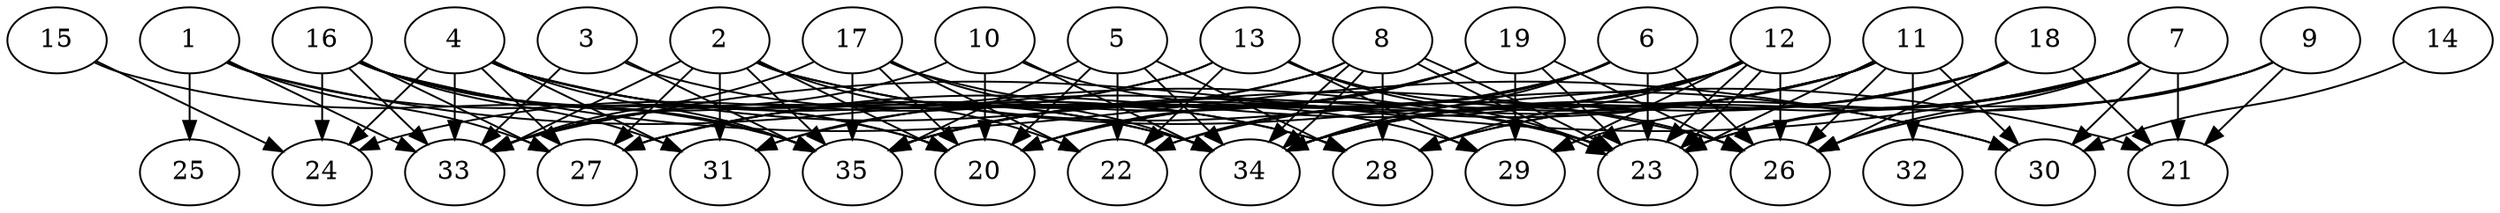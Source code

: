 // DAG automatically generated by daggen at Thu Oct  3 14:05:37 2019
// ./daggen --dot -n 35 --ccr 0.3 --fat 0.9 --regular 0.7 --density 0.6 --mindata 5242880 --maxdata 52428800 
digraph G {
  1 [size="85988693", alpha="0.04", expect_size="25796608"] 
  1 -> 20 [size ="25796608"]
  1 -> 23 [size ="25796608"]
  1 -> 25 [size ="25796608"]
  1 -> 27 [size ="25796608"]
  1 -> 33 [size ="25796608"]
  2 [size="80066560", alpha="0.10", expect_size="24019968"] 
  2 -> 20 [size ="24019968"]
  2 -> 21 [size ="24019968"]
  2 -> 22 [size ="24019968"]
  2 -> 27 [size ="24019968"]
  2 -> 30 [size ="24019968"]
  2 -> 31 [size ="24019968"]
  2 -> 33 [size ="24019968"]
  2 -> 35 [size ="24019968"]
  3 [size="20992000", alpha="0.04", expect_size="6297600"] 
  3 -> 28 [size ="6297600"]
  3 -> 33 [size ="6297600"]
  3 -> 35 [size ="6297600"]
  4 [size="45506560", alpha="0.02", expect_size="13651968"] 
  4 -> 24 [size ="13651968"]
  4 -> 26 [size ="13651968"]
  4 -> 27 [size ="13651968"]
  4 -> 28 [size ="13651968"]
  4 -> 31 [size ="13651968"]
  4 -> 33 [size ="13651968"]
  4 -> 34 [size ="13651968"]
  4 -> 35 [size ="13651968"]
  5 [size="88535040", alpha="0.19", expect_size="26560512"] 
  5 -> 20 [size ="26560512"]
  5 -> 22 [size ="26560512"]
  5 -> 28 [size ="26560512"]
  5 -> 34 [size ="26560512"]
  5 -> 35 [size ="26560512"]
  6 [size="170181973", alpha="0.05", expect_size="51054592"] 
  6 -> 20 [size ="51054592"]
  6 -> 22 [size ="51054592"]
  6 -> 23 [size ="51054592"]
  6 -> 26 [size ="51054592"]
  6 -> 34 [size ="51054592"]
  6 -> 35 [size ="51054592"]
  7 [size="23889920", alpha="0.12", expect_size="7166976"] 
  7 -> 21 [size ="7166976"]
  7 -> 23 [size ="7166976"]
  7 -> 26 [size ="7166976"]
  7 -> 28 [size ="7166976"]
  7 -> 30 [size ="7166976"]
  7 -> 33 [size ="7166976"]
  7 -> 34 [size ="7166976"]
  8 [size="172840960", alpha="0.20", expect_size="51852288"] 
  8 -> 23 [size ="51852288"]
  8 -> 23 [size ="51852288"]
  8 -> 27 [size ="51852288"]
  8 -> 28 [size ="51852288"]
  8 -> 31 [size ="51852288"]
  8 -> 34 [size ="51852288"]
  8 -> 34 [size ="51852288"]
  9 [size="34048000", alpha="0.03", expect_size="10214400"] 
  9 -> 21 [size ="10214400"]
  9 -> 23 [size ="10214400"]
  9 -> 26 [size ="10214400"]
  9 -> 28 [size ="10214400"]
  10 [size="107670187", alpha="0.06", expect_size="32301056"] 
  10 -> 20 [size ="32301056"]
  10 -> 23 [size ="32301056"]
  10 -> 33 [size ="32301056"]
  10 -> 34 [size ="32301056"]
  11 [size="23026347", alpha="0.01", expect_size="6907904"] 
  11 -> 20 [size ="6907904"]
  11 -> 23 [size ="6907904"]
  11 -> 26 [size ="6907904"]
  11 -> 30 [size ="6907904"]
  11 -> 31 [size ="6907904"]
  11 -> 32 [size ="6907904"]
  11 -> 34 [size ="6907904"]
  11 -> 35 [size ="6907904"]
  12 [size="51189760", alpha="0.17", expect_size="15356928"] 
  12 -> 23 [size ="15356928"]
  12 -> 23 [size ="15356928"]
  12 -> 26 [size ="15356928"]
  12 -> 27 [size ="15356928"]
  12 -> 28 [size ="15356928"]
  12 -> 29 [size ="15356928"]
  12 -> 34 [size ="15356928"]
  12 -> 35 [size ="15356928"]
  13 [size="132007253", alpha="0.01", expect_size="39602176"] 
  13 -> 22 [size ="39602176"]
  13 -> 23 [size ="39602176"]
  13 -> 24 [size ="39602176"]
  13 -> 26 [size ="39602176"]
  13 -> 29 [size ="39602176"]
  13 -> 33 [size ="39602176"]
  14 [size="163778560", alpha="0.01", expect_size="49133568"] 
  14 -> 30 [size ="49133568"]
  15 [size="18759680", alpha="0.05", expect_size="5627904"] 
  15 -> 24 [size ="5627904"]
  15 -> 35 [size ="5627904"]
  16 [size="165341867", alpha="0.04", expect_size="49602560"] 
  16 -> 20 [size ="49602560"]
  16 -> 24 [size ="49602560"]
  16 -> 27 [size ="49602560"]
  16 -> 30 [size ="49602560"]
  16 -> 31 [size ="49602560"]
  16 -> 33 [size ="49602560"]
  16 -> 34 [size ="49602560"]
  16 -> 35 [size ="49602560"]
  17 [size="45677227", alpha="0.14", expect_size="13703168"] 
  17 -> 20 [size ="13703168"]
  17 -> 22 [size ="13703168"]
  17 -> 29 [size ="13703168"]
  17 -> 33 [size ="13703168"]
  17 -> 34 [size ="13703168"]
  17 -> 35 [size ="13703168"]
  18 [size="139987627", alpha="0.15", expect_size="41996288"] 
  18 -> 21 [size ="41996288"]
  18 -> 22 [size ="41996288"]
  18 -> 26 [size ="41996288"]
  18 -> 29 [size ="41996288"]
  18 -> 34 [size ="41996288"]
  19 [size="136106667", alpha="0.18", expect_size="40832000"] 
  19 -> 20 [size ="40832000"]
  19 -> 23 [size ="40832000"]
  19 -> 26 [size ="40832000"]
  19 -> 27 [size ="40832000"]
  19 -> 29 [size ="40832000"]
  19 -> 35 [size ="40832000"]
  20 [size="157866667", alpha="0.08", expect_size="47360000"] 
  21 [size="49960960", alpha="0.07", expect_size="14988288"] 
  22 [size="61371733", alpha="0.14", expect_size="18411520"] 
  23 [size="41588053", alpha="0.02", expect_size="12476416"] 
  24 [size="47243947", alpha="0.13", expect_size="14173184"] 
  25 [size="57436160", alpha="0.13", expect_size="17230848"] 
  26 [size="95051093", alpha="0.13", expect_size="28515328"] 
  27 [size="127290027", alpha="0.13", expect_size="38187008"] 
  28 [size="83483307", alpha="0.13", expect_size="25044992"] 
  29 [size="40297813", alpha="0.15", expect_size="12089344"] 
  30 [size="22050133", alpha="0.09", expect_size="6615040"] 
  31 [size="85715627", alpha="0.03", expect_size="25714688"] 
  32 [size="142513493", alpha="0.02", expect_size="42754048"] 
  33 [size="97754453", alpha="0.15", expect_size="29326336"] 
  34 [size="112244053", alpha="0.07", expect_size="33673216"] 
  35 [size="56722773", alpha="0.19", expect_size="17016832"] 
}
